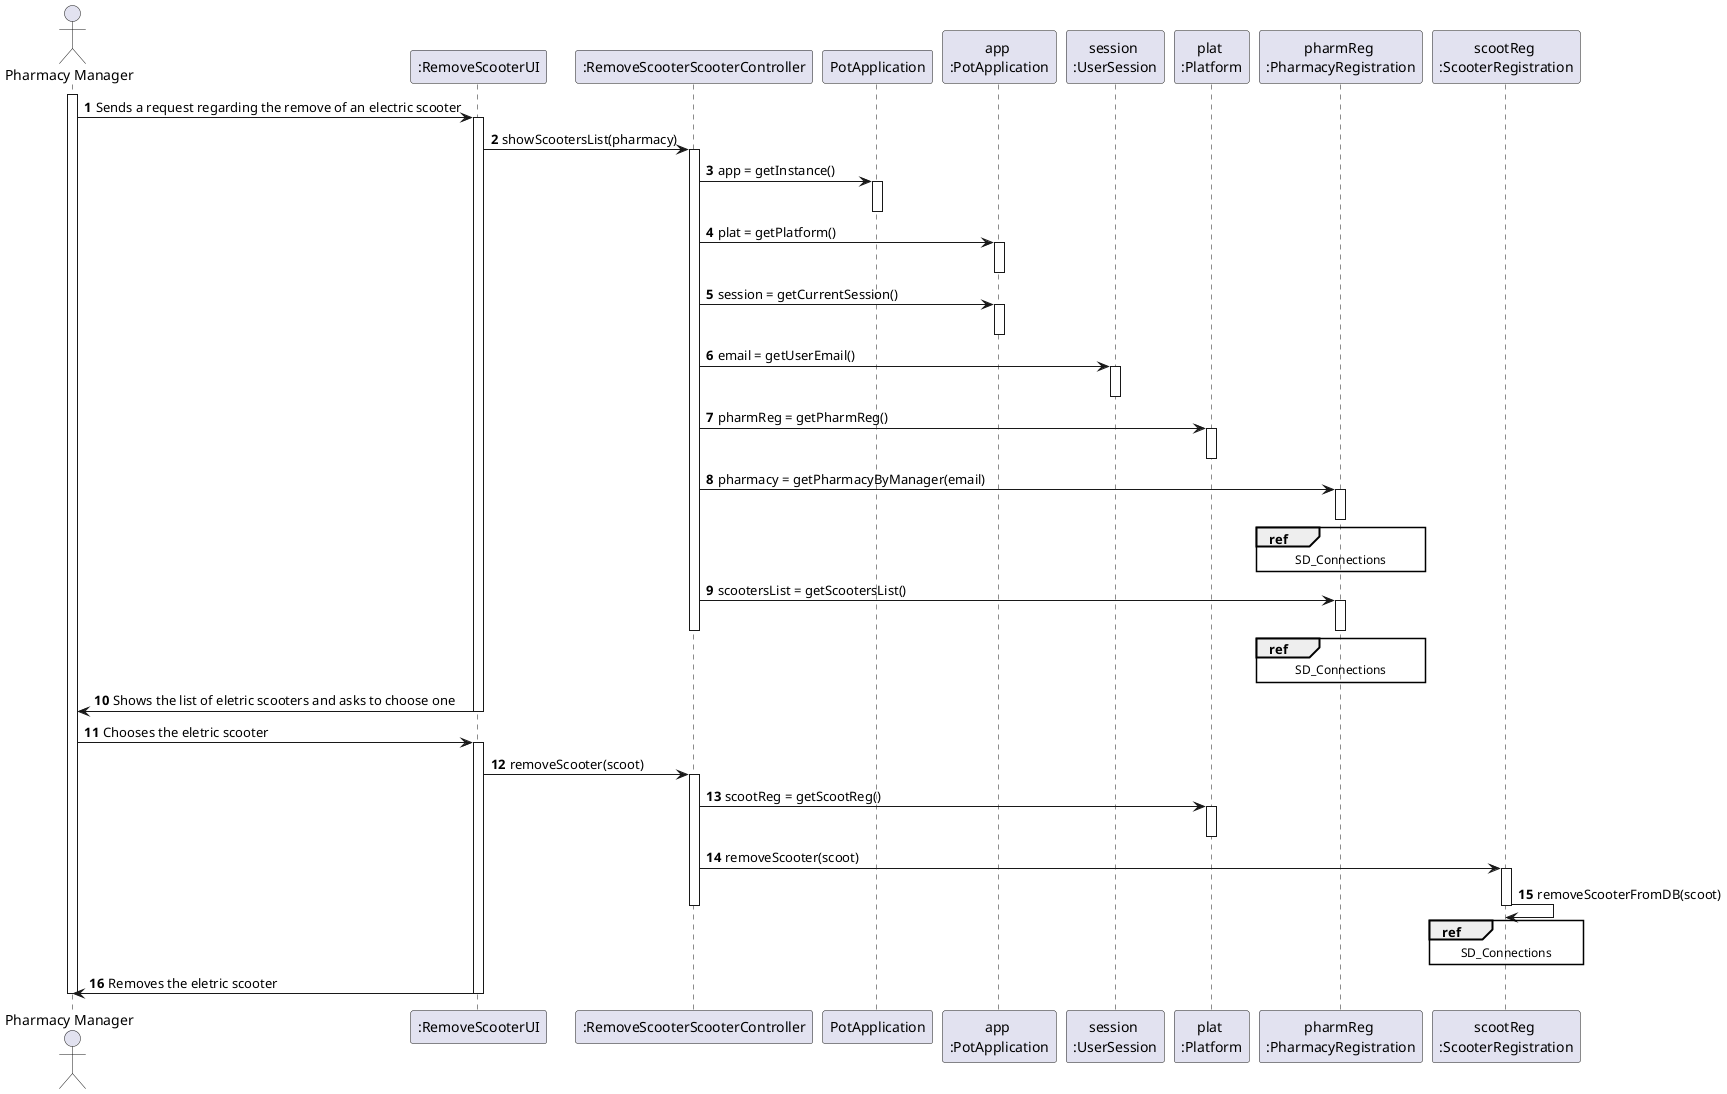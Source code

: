 @startuml
autonumber
actor "Pharmacy Manager" as PHARMAN

participant ":RemoveScooterUI" as UI
participant ":RemoveScooterScooterController" as CTRL
participant "PotApplication" as PA
participant "app \n:PotApplication" as APA
participant "session \n:UserSession" as US
participant "plat \n:Platform" as PLAT
participant "pharmReg \n:PharmacyRegistration" as PH
participant "scootReg \n:ScooterRegistration" as RS



activate PHARMAN

PHARMAN -> UI : Sends a request regarding the remove of an electric scooter
activate UI
UI -> CTRL : showScootersList(pharmacy)
activate CTRL
CTRL -> PA : app = getInstance()
activate PA
deactivate PA
CTRL -> APA : plat = getPlatform()
activate APA
deactivate APA
CTRL -> APA : session = getCurrentSession()
activate APA
deactivate APA
CTRL -> US : email = getUserEmail()
activate US
deactivate US
CTRL -> PLAT : pharmReg = getPharmReg()
activate PLAT
deactivate PLAT
CTRL -> PH : pharmacy = getPharmacyByManager(email)
activate PH
ref over PH
SD_Connections
end ref
deactivate PH
CTRL -> PH : scootersList = getScootersList()
activate PH
ref over PH
SD_Connections
end ref
deactivate PH
deactivate CTRL
UI -> PHARMAN : Shows the list of eletric scooters and asks to choose one
deactivate UI

PHARMAN -> UI : Chooses the eletric scooter
activate UI
UI -> CTRL : removeScooter(scoot)
activate CTRL
CTRL -> PLAT : scootReg = getScootReg()
activate PLAT
deactivate PLAT
CTRL -> RS : removeScooter(scoot)
activate RS
RS -> RS : removeScooterFromDB(scoot)
ref over RS
SD_Connections
end ref
deactivate RS
deactivate CTRL
UI -> PHARMAN : Removes the eletric scooter

deactivate UI

deactivate PHARMAN

@enduml
